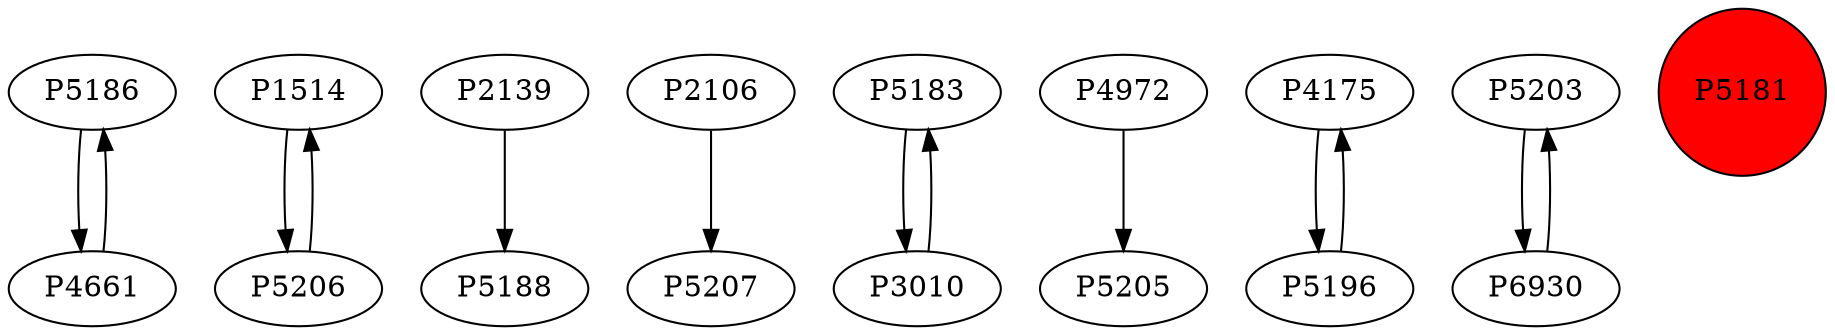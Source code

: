 digraph {
	P5186 -> P4661
	P1514 -> P5206
	P5206 -> P1514
	P2139 -> P5188
	P2106 -> P5207
	P4661 -> P5186
	P5183 -> P3010
	P4972 -> P5205
	P4175 -> P5196
	P5203 -> P6930
	P5196 -> P4175
	P6930 -> P5203
	P3010 -> P5183
	P5181 [shape=circle]
	P5181 [style=filled]
	P5181 [fillcolor=red]
}